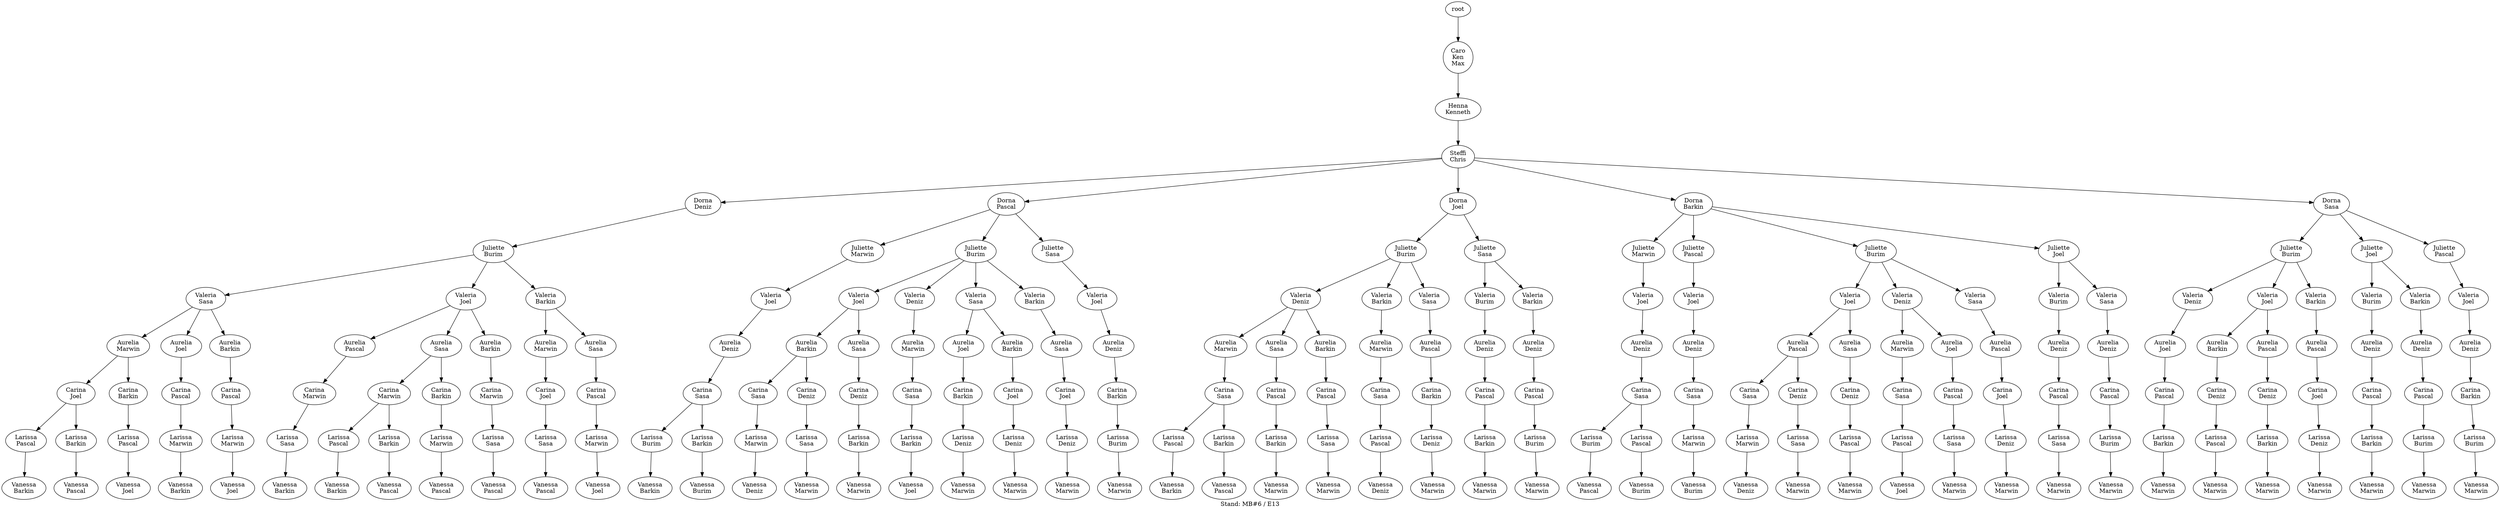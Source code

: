 digraph D { labelloc="b"; label="Stand: MB#6 / E13"; ranksep=0.8;
"root/5,7"[label="Caro\nKen\nMax"]
"root" -> "root/5,7";
"root/5,7/6"[label="Henna\nKenneth"]
"root/5,7" -> "root/5,7/6";
"root/5,7/6/2"[label="Steffi\nChris"]
"root/5,7/6" -> "root/5,7/6/2";
"root/5,7/6/2/3"[label="Dorna\nDeniz"]
"root/5,7/6/2" -> "root/5,7/6/2/3";
"root/5,7/6/2/3/1"[label="Juliette\nBurim"]
"root/5,7/6/2/3" -> "root/5,7/6/2/3/1";
"root/5,7/6/2/3/1/9"[label="Valeria\nSasa"]
"root/5,7/6/2/3/1" -> "root/5,7/6/2/3/1/9";
"root/5,7/6/2/3/1/9/10"[label="Aurelia\nMarwin"]
"root/5,7/6/2/3/1/9" -> "root/5,7/6/2/3/1/9/10";
"root/5,7/6/2/3/1/9/10/4"[label="Carina\nJoel"]
"root/5,7/6/2/3/1/9/10" -> "root/5,7/6/2/3/1/9/10/4";
"root/5,7/6/2/3/1/9/10/4/8"[label="Larissa\nPascal"]
"root/5,7/6/2/3/1/9/10/4" -> "root/5,7/6/2/3/1/9/10/4/8";
"root/5,7/6/2/3/1/9/10/4/8/0"[label="Vanessa\nBarkin"]
"root/5,7/6/2/3/1/9/10/4/8" -> "root/5,7/6/2/3/1/9/10/4/8/0";
"root/5,7/6/2/3/1/9/4"[label="Aurelia\nJoel"]
"root/5,7/6/2/3/1/9" -> "root/5,7/6/2/3/1/9/4";
"root/5,7/6/2/3/1/9/4/8"[label="Carina\nPascal"]
"root/5,7/6/2/3/1/9/4" -> "root/5,7/6/2/3/1/9/4/8";
"root/5,7/6/2/3/1/9/4/8/10"[label="Larissa\nMarwin"]
"root/5,7/6/2/3/1/9/4/8" -> "root/5,7/6/2/3/1/9/4/8/10";
"root/5,7/6/2/3/1/9/4/8/10/0"[label="Vanessa\nBarkin"]
"root/5,7/6/2/3/1/9/4/8/10" -> "root/5,7/6/2/3/1/9/4/8/10/0";
"root/5,7/6/2/3/1/4"[label="Valeria\nJoel"]
"root/5,7/6/2/3/1" -> "root/5,7/6/2/3/1/4";
"root/5,7/6/2/3/1/4/8"[label="Aurelia\nPascal"]
"root/5,7/6/2/3/1/4" -> "root/5,7/6/2/3/1/4/8";
"root/5,7/6/2/3/1/4/8/10"[label="Carina\nMarwin"]
"root/5,7/6/2/3/1/4/8" -> "root/5,7/6/2/3/1/4/8/10";
"root/5,7/6/2/3/1/4/8/10/9"[label="Larissa\nSasa"]
"root/5,7/6/2/3/1/4/8/10" -> "root/5,7/6/2/3/1/4/8/10/9";
"root/5,7/6/2/3/1/4/8/10/9/0"[label="Vanessa\nBarkin"]
"root/5,7/6/2/3/1/4/8/10/9" -> "root/5,7/6/2/3/1/4/8/10/9/0";
"root/5,7/6/2/3/1/4/9"[label="Aurelia\nSasa"]
"root/5,7/6/2/3/1/4" -> "root/5,7/6/2/3/1/4/9";
"root/5,7/6/2/3/1/4/9/10"[label="Carina\nMarwin"]
"root/5,7/6/2/3/1/4/9" -> "root/5,7/6/2/3/1/4/9/10";
"root/5,7/6/2/3/1/4/9/10/8"[label="Larissa\nPascal"]
"root/5,7/6/2/3/1/4/9/10" -> "root/5,7/6/2/3/1/4/9/10/8";
"root/5,7/6/2/3/1/4/9/10/8/0"[label="Vanessa\nBarkin"]
"root/5,7/6/2/3/1/4/9/10/8" -> "root/5,7/6/2/3/1/4/9/10/8/0";
"root/5,7/6/2/8"[label="Dorna\nPascal"]
"root/5,7/6/2" -> "root/5,7/6/2/8";
"root/5,7/6/2/8/10"[label="Juliette\nMarwin"]
"root/5,7/6/2/8" -> "root/5,7/6/2/8/10";
"root/5,7/6/2/8/10/4"[label="Valeria\nJoel"]
"root/5,7/6/2/8/10" -> "root/5,7/6/2/8/10/4";
"root/5,7/6/2/8/10/4/3"[label="Aurelia\nDeniz"]
"root/5,7/6/2/8/10/4" -> "root/5,7/6/2/8/10/4/3";
"root/5,7/6/2/8/10/4/3/9"[label="Carina\nSasa"]
"root/5,7/6/2/8/10/4/3" -> "root/5,7/6/2/8/10/4/3/9";
"root/5,7/6/2/8/10/4/3/9/1"[label="Larissa\nBurim"]
"root/5,7/6/2/8/10/4/3/9" -> "root/5,7/6/2/8/10/4/3/9/1";
"root/5,7/6/2/8/10/4/3/9/1/0"[label="Vanessa\nBarkin"]
"root/5,7/6/2/8/10/4/3/9/1" -> "root/5,7/6/2/8/10/4/3/9/1/0";
"root/5,7/6/2/4"[label="Dorna\nJoel"]
"root/5,7/6/2" -> "root/5,7/6/2/4";
"root/5,7/6/2/4/1"[label="Juliette\nBurim"]
"root/5,7/6/2/4" -> "root/5,7/6/2/4/1";
"root/5,7/6/2/4/1/3"[label="Valeria\nDeniz"]
"root/5,7/6/2/4/1" -> "root/5,7/6/2/4/1/3";
"root/5,7/6/2/4/1/3/10"[label="Aurelia\nMarwin"]
"root/5,7/6/2/4/1/3" -> "root/5,7/6/2/4/1/3/10";
"root/5,7/6/2/4/1/3/10/9"[label="Carina\nSasa"]
"root/5,7/6/2/4/1/3/10" -> "root/5,7/6/2/4/1/3/10/9";
"root/5,7/6/2/4/1/3/10/9/8"[label="Larissa\nPascal"]
"root/5,7/6/2/4/1/3/10/9" -> "root/5,7/6/2/4/1/3/10/9/8";
"root/5,7/6/2/4/1/3/10/9/8/0"[label="Vanessa\nBarkin"]
"root/5,7/6/2/4/1/3/10/9/8" -> "root/5,7/6/2/4/1/3/10/9/8/0";
"root/5,7/6/2/3/1/0"[label="Valeria\nBarkin"]
"root/5,7/6/2/3/1" -> "root/5,7/6/2/3/1/0";
"root/5,7/6/2/3/1/0/10"[label="Aurelia\nMarwin"]
"root/5,7/6/2/3/1/0" -> "root/5,7/6/2/3/1/0/10";
"root/5,7/6/2/3/1/0/10/4"[label="Carina\nJoel"]
"root/5,7/6/2/3/1/0/10" -> "root/5,7/6/2/3/1/0/10/4";
"root/5,7/6/2/3/1/0/10/4/9"[label="Larissa\nSasa"]
"root/5,7/6/2/3/1/0/10/4" -> "root/5,7/6/2/3/1/0/10/4/9";
"root/5,7/6/2/3/1/0/10/4/9/8"[label="Vanessa\nPascal"]
"root/5,7/6/2/3/1/0/10/4/9" -> "root/5,7/6/2/3/1/0/10/4/9/8";
"root/5,7/6/2/3/1/4/9/10/0"[label="Larissa\nBarkin"]
"root/5,7/6/2/3/1/4/9/10" -> "root/5,7/6/2/3/1/4/9/10/0";
"root/5,7/6/2/3/1/4/9/10/0/8"[label="Vanessa\nPascal"]
"root/5,7/6/2/3/1/4/9/10/0" -> "root/5,7/6/2/3/1/4/9/10/0/8";
"root/5,7/6/2/3/1/4/0"[label="Aurelia\nBarkin"]
"root/5,7/6/2/3/1/4" -> "root/5,7/6/2/3/1/4/0";
"root/5,7/6/2/3/1/4/0/10"[label="Carina\nMarwin"]
"root/5,7/6/2/3/1/4/0" -> "root/5,7/6/2/3/1/4/0/10";
"root/5,7/6/2/3/1/4/0/10/9"[label="Larissa\nSasa"]
"root/5,7/6/2/3/1/4/0/10" -> "root/5,7/6/2/3/1/4/0/10/9";
"root/5,7/6/2/3/1/4/0/10/9/8"[label="Vanessa\nPascal"]
"root/5,7/6/2/3/1/4/0/10/9" -> "root/5,7/6/2/3/1/4/0/10/9/8";
"root/5,7/6/2/0"[label="Dorna\nBarkin"]
"root/5,7/6/2" -> "root/5,7/6/2/0";
"root/5,7/6/2/0/10"[label="Juliette\nMarwin"]
"root/5,7/6/2/0" -> "root/5,7/6/2/0/10";
"root/5,7/6/2/0/10/4"[label="Valeria\nJoel"]
"root/5,7/6/2/0/10" -> "root/5,7/6/2/0/10/4";
"root/5,7/6/2/0/10/4/3"[label="Aurelia\nDeniz"]
"root/5,7/6/2/0/10/4" -> "root/5,7/6/2/0/10/4/3";
"root/5,7/6/2/0/10/4/3/9"[label="Carina\nSasa"]
"root/5,7/6/2/0/10/4/3" -> "root/5,7/6/2/0/10/4/3/9";
"root/5,7/6/2/0/10/4/3/9/1"[label="Larissa\nBurim"]
"root/5,7/6/2/0/10/4/3/9" -> "root/5,7/6/2/0/10/4/3/9/1";
"root/5,7/6/2/0/10/4/3/9/1/8"[label="Vanessa\nPascal"]
"root/5,7/6/2/0/10/4/3/9/1" -> "root/5,7/6/2/0/10/4/3/9/1/8";
"root/5,7/6/2/3/1/4/9/0"[label="Carina\nBarkin"]
"root/5,7/6/2/3/1/4/9" -> "root/5,7/6/2/3/1/4/9/0";
"root/5,7/6/2/3/1/4/9/0/10"[label="Larissa\nMarwin"]
"root/5,7/6/2/3/1/4/9/0" -> "root/5,7/6/2/3/1/4/9/0/10";
"root/5,7/6/2/3/1/4/9/0/10/8"[label="Vanessa\nPascal"]
"root/5,7/6/2/3/1/4/9/0/10" -> "root/5,7/6/2/3/1/4/9/0/10/8";
"root/5,7/6/2/4/1/3/10/9/0"[label="Larissa\nBarkin"]
"root/5,7/6/2/4/1/3/10/9" -> "root/5,7/6/2/4/1/3/10/9/0";
"root/5,7/6/2/4/1/3/10/9/0/8"[label="Vanessa\nPascal"]
"root/5,7/6/2/4/1/3/10/9/0" -> "root/5,7/6/2/4/1/3/10/9/0/8";
"root/5,7/6/2/3/1/9/10/4/0"[label="Larissa\nBarkin"]
"root/5,7/6/2/3/1/9/10/4" -> "root/5,7/6/2/3/1/9/10/4/0";
"root/5,7/6/2/3/1/9/10/4/0/8"[label="Vanessa\nPascal"]
"root/5,7/6/2/3/1/9/10/4/0" -> "root/5,7/6/2/3/1/9/10/4/0/8";
"root/5,7/6/2/0/8"[label="Juliette\nPascal"]
"root/5,7/6/2/0" -> "root/5,7/6/2/0/8";
"root/5,7/6/2/0/8/4"[label="Valeria\nJoel"]
"root/5,7/6/2/0/8" -> "root/5,7/6/2/0/8/4";
"root/5,7/6/2/0/8/4/3"[label="Aurelia\nDeniz"]
"root/5,7/6/2/0/8/4" -> "root/5,7/6/2/0/8/4/3";
"root/5,7/6/2/0/8/4/3/9"[label="Carina\nSasa"]
"root/5,7/6/2/0/8/4/3" -> "root/5,7/6/2/0/8/4/3/9";
"root/5,7/6/2/0/8/4/3/9/10"[label="Larissa\nMarwin"]
"root/5,7/6/2/0/8/4/3/9" -> "root/5,7/6/2/0/8/4/3/9/10";
"root/5,7/6/2/0/8/4/3/9/10/1"[label="Vanessa\nBurim"]
"root/5,7/6/2/0/8/4/3/9/10" -> "root/5,7/6/2/0/8/4/3/9/10/1";
"root/5,7/6/2/0/10/4/3/9/8"[label="Larissa\nPascal"]
"root/5,7/6/2/0/10/4/3/9" -> "root/5,7/6/2/0/10/4/3/9/8";
"root/5,7/6/2/0/10/4/3/9/8/1"[label="Vanessa\nBurim"]
"root/5,7/6/2/0/10/4/3/9/8" -> "root/5,7/6/2/0/10/4/3/9/8/1";
"root/5,7/6/2/8/10/4/3/9/0"[label="Larissa\nBarkin"]
"root/5,7/6/2/8/10/4/3/9" -> "root/5,7/6/2/8/10/4/3/9/0";
"root/5,7/6/2/8/10/4/3/9/0/1"[label="Vanessa\nBurim"]
"root/5,7/6/2/8/10/4/3/9/0" -> "root/5,7/6/2/8/10/4/3/9/0/1";
"root/5,7/6/2/8/1"[label="Juliette\nBurim"]
"root/5,7/6/2/8" -> "root/5,7/6/2/8/1";
"root/5,7/6/2/8/1/4"[label="Valeria\nJoel"]
"root/5,7/6/2/8/1" -> "root/5,7/6/2/8/1/4";
"root/5,7/6/2/8/1/4/0"[label="Aurelia\nBarkin"]
"root/5,7/6/2/8/1/4" -> "root/5,7/6/2/8/1/4/0";
"root/5,7/6/2/8/1/4/0/9"[label="Carina\nSasa"]
"root/5,7/6/2/8/1/4/0" -> "root/5,7/6/2/8/1/4/0/9";
"root/5,7/6/2/8/1/4/0/9/10"[label="Larissa\nMarwin"]
"root/5,7/6/2/8/1/4/0/9" -> "root/5,7/6/2/8/1/4/0/9/10";
"root/5,7/6/2/8/1/4/0/9/10/3"[label="Vanessa\nDeniz"]
"root/5,7/6/2/8/1/4/0/9/10" -> "root/5,7/6/2/8/1/4/0/9/10/3";
"root/5,7/6/2/0/1"[label="Juliette\nBurim"]
"root/5,7/6/2/0" -> "root/5,7/6/2/0/1";
"root/5,7/6/2/0/1/4"[label="Valeria\nJoel"]
"root/5,7/6/2/0/1" -> "root/5,7/6/2/0/1/4";
"root/5,7/6/2/0/1/4/8"[label="Aurelia\nPascal"]
"root/5,7/6/2/0/1/4" -> "root/5,7/6/2/0/1/4/8";
"root/5,7/6/2/0/1/4/8/9"[label="Carina\nSasa"]
"root/5,7/6/2/0/1/4/8" -> "root/5,7/6/2/0/1/4/8/9";
"root/5,7/6/2/0/1/4/8/9/10"[label="Larissa\nMarwin"]
"root/5,7/6/2/0/1/4/8/9" -> "root/5,7/6/2/0/1/4/8/9/10";
"root/5,7/6/2/0/1/4/8/9/10/3"[label="Vanessa\nDeniz"]
"root/5,7/6/2/0/1/4/8/9/10" -> "root/5,7/6/2/0/1/4/8/9/10/3";
"root/5,7/6/2/4/1/0"[label="Valeria\nBarkin"]
"root/5,7/6/2/4/1" -> "root/5,7/6/2/4/1/0";
"root/5,7/6/2/4/1/0/10"[label="Aurelia\nMarwin"]
"root/5,7/6/2/4/1/0" -> "root/5,7/6/2/4/1/0/10";
"root/5,7/6/2/4/1/0/10/9"[label="Carina\nSasa"]
"root/5,7/6/2/4/1/0/10" -> "root/5,7/6/2/4/1/0/10/9";
"root/5,7/6/2/4/1/0/10/9/8"[label="Larissa\nPascal"]
"root/5,7/6/2/4/1/0/10/9" -> "root/5,7/6/2/4/1/0/10/9/8";
"root/5,7/6/2/4/1/0/10/9/8/3"[label="Vanessa\nDeniz"]
"root/5,7/6/2/4/1/0/10/9/8" -> "root/5,7/6/2/4/1/0/10/9/8/3";
"root/5,7/6/2/3/1/0/9"[label="Aurelia\nSasa"]
"root/5,7/6/2/3/1/0" -> "root/5,7/6/2/3/1/0/9";
"root/5,7/6/2/3/1/0/9/8"[label="Carina\nPascal"]
"root/5,7/6/2/3/1/0/9" -> "root/5,7/6/2/3/1/0/9/8";
"root/5,7/6/2/3/1/0/9/8/10"[label="Larissa\nMarwin"]
"root/5,7/6/2/3/1/0/9/8" -> "root/5,7/6/2/3/1/0/9/8/10";
"root/5,7/6/2/3/1/0/9/8/10/4"[label="Vanessa\nJoel"]
"root/5,7/6/2/3/1/0/9/8/10" -> "root/5,7/6/2/3/1/0/9/8/10/4";
"root/5,7/6/2/0/1/3"[label="Valeria\nDeniz"]
"root/5,7/6/2/0/1" -> "root/5,7/6/2/0/1/3";
"root/5,7/6/2/0/1/3/10"[label="Aurelia\nMarwin"]
"root/5,7/6/2/0/1/3" -> "root/5,7/6/2/0/1/3/10";
"root/5,7/6/2/0/1/3/10/9"[label="Carina\nSasa"]
"root/5,7/6/2/0/1/3/10" -> "root/5,7/6/2/0/1/3/10/9";
"root/5,7/6/2/0/1/3/10/9/8"[label="Larissa\nPascal"]
"root/5,7/6/2/0/1/3/10/9" -> "root/5,7/6/2/0/1/3/10/9/8";
"root/5,7/6/2/0/1/3/10/9/8/4"[label="Vanessa\nJoel"]
"root/5,7/6/2/0/1/3/10/9/8" -> "root/5,7/6/2/0/1/3/10/9/8/4";
"root/5,7/6/2/8/1/3"[label="Valeria\nDeniz"]
"root/5,7/6/2/8/1" -> "root/5,7/6/2/8/1/3";
"root/5,7/6/2/8/1/3/10"[label="Aurelia\nMarwin"]
"root/5,7/6/2/8/1/3" -> "root/5,7/6/2/8/1/3/10";
"root/5,7/6/2/8/1/3/10/9"[label="Carina\nSasa"]
"root/5,7/6/2/8/1/3/10" -> "root/5,7/6/2/8/1/3/10/9";
"root/5,7/6/2/8/1/3/10/9/0"[label="Larissa\nBarkin"]
"root/5,7/6/2/8/1/3/10/9" -> "root/5,7/6/2/8/1/3/10/9/0";
"root/5,7/6/2/8/1/3/10/9/0/4"[label="Vanessa\nJoel"]
"root/5,7/6/2/8/1/3/10/9/0" -> "root/5,7/6/2/8/1/3/10/9/0/4";
"root/5,7/6/2/3/1/9/10/0"[label="Carina\nBarkin"]
"root/5,7/6/2/3/1/9/10" -> "root/5,7/6/2/3/1/9/10/0";
"root/5,7/6/2/3/1/9/10/0/8"[label="Larissa\nPascal"]
"root/5,7/6/2/3/1/9/10/0" -> "root/5,7/6/2/3/1/9/10/0/8";
"root/5,7/6/2/3/1/9/10/0/8/4"[label="Vanessa\nJoel"]
"root/5,7/6/2/3/1/9/10/0/8" -> "root/5,7/6/2/3/1/9/10/0/8/4";
"root/5,7/6/2/3/1/9/0"[label="Aurelia\nBarkin"]
"root/5,7/6/2/3/1/9" -> "root/5,7/6/2/3/1/9/0";
"root/5,7/6/2/3/1/9/0/8"[label="Carina\nPascal"]
"root/5,7/6/2/3/1/9/0" -> "root/5,7/6/2/3/1/9/0/8";
"root/5,7/6/2/3/1/9/0/8/10"[label="Larissa\nMarwin"]
"root/5,7/6/2/3/1/9/0/8" -> "root/5,7/6/2/3/1/9/0/8/10";
"root/5,7/6/2/3/1/9/0/8/10/4"[label="Vanessa\nJoel"]
"root/5,7/6/2/3/1/9/0/8/10" -> "root/5,7/6/2/3/1/9/0/8/10/4";
"root/5,7/6/2/4/1/3/9"[label="Aurelia\nSasa"]
"root/5,7/6/2/4/1/3" -> "root/5,7/6/2/4/1/3/9";
"root/5,7/6/2/4/1/3/9/8"[label="Carina\nPascal"]
"root/5,7/6/2/4/1/3/9" -> "root/5,7/6/2/4/1/3/9/8";
"root/5,7/6/2/4/1/3/9/8/0"[label="Larissa\nBarkin"]
"root/5,7/6/2/4/1/3/9/8" -> "root/5,7/6/2/4/1/3/9/8/0";
"root/5,7/6/2/4/1/3/9/8/0/10"[label="Vanessa\nMarwin"]
"root/5,7/6/2/4/1/3/9/8/0" -> "root/5,7/6/2/4/1/3/9/8/0/10";
"root/5,7/6/2/9"[label="Dorna\nSasa"]
"root/5,7/6/2" -> "root/5,7/6/2/9";
"root/5,7/6/2/9/1"[label="Juliette\nBurim"]
"root/5,7/6/2/9" -> "root/5,7/6/2/9/1";
"root/5,7/6/2/9/1/3"[label="Valeria\nDeniz"]
"root/5,7/6/2/9/1" -> "root/5,7/6/2/9/1/3";
"root/5,7/6/2/9/1/3/4"[label="Aurelia\nJoel"]
"root/5,7/6/2/9/1/3" -> "root/5,7/6/2/9/1/3/4";
"root/5,7/6/2/9/1/3/4/8"[label="Carina\nPascal"]
"root/5,7/6/2/9/1/3/4" -> "root/5,7/6/2/9/1/3/4/8";
"root/5,7/6/2/9/1/3/4/8/0"[label="Larissa\nBarkin"]
"root/5,7/6/2/9/1/3/4/8" -> "root/5,7/6/2/9/1/3/4/8/0";
"root/5,7/6/2/9/1/3/4/8/0/10"[label="Vanessa\nMarwin"]
"root/5,7/6/2/9/1/3/4/8/0" -> "root/5,7/6/2/9/1/3/4/8/0/10";
"root/5,7/6/2/0/1/3/4"[label="Aurelia\nJoel"]
"root/5,7/6/2/0/1/3" -> "root/5,7/6/2/0/1/3/4";
"root/5,7/6/2/0/1/3/4/8"[label="Carina\nPascal"]
"root/5,7/6/2/0/1/3/4" -> "root/5,7/6/2/0/1/3/4/8";
"root/5,7/6/2/0/1/3/4/8/9"[label="Larissa\nSasa"]
"root/5,7/6/2/0/1/3/4/8" -> "root/5,7/6/2/0/1/3/4/8/9";
"root/5,7/6/2/0/1/3/4/8/9/10"[label="Vanessa\nMarwin"]
"root/5,7/6/2/0/1/3/4/8/9" -> "root/5,7/6/2/0/1/3/4/8/9/10";
"root/5,7/6/2/4/1/3/0"[label="Aurelia\nBarkin"]
"root/5,7/6/2/4/1/3" -> "root/5,7/6/2/4/1/3/0";
"root/5,7/6/2/4/1/3/0/8"[label="Carina\nPascal"]
"root/5,7/6/2/4/1/3/0" -> "root/5,7/6/2/4/1/3/0/8";
"root/5,7/6/2/4/1/3/0/8/9"[label="Larissa\nSasa"]
"root/5,7/6/2/4/1/3/0/8" -> "root/5,7/6/2/4/1/3/0/8/9";
"root/5,7/6/2/4/1/3/0/8/9/10"[label="Vanessa\nMarwin"]
"root/5,7/6/2/4/1/3/0/8/9" -> "root/5,7/6/2/4/1/3/0/8/9/10";
"root/5,7/6/2/4/9"[label="Juliette\nSasa"]
"root/5,7/6/2/4" -> "root/5,7/6/2/4/9";
"root/5,7/6/2/4/9/1"[label="Valeria\nBurim"]
"root/5,7/6/2/4/9" -> "root/5,7/6/2/4/9/1";
"root/5,7/6/2/4/9/1/3"[label="Aurelia\nDeniz"]
"root/5,7/6/2/4/9/1" -> "root/5,7/6/2/4/9/1/3";
"root/5,7/6/2/4/9/1/3/8"[label="Carina\nPascal"]
"root/5,7/6/2/4/9/1/3" -> "root/5,7/6/2/4/9/1/3/8";
"root/5,7/6/2/4/9/1/3/8/0"[label="Larissa\nBarkin"]
"root/5,7/6/2/4/9/1/3/8" -> "root/5,7/6/2/4/9/1/3/8/0";
"root/5,7/6/2/4/9/1/3/8/0/10"[label="Vanessa\nMarwin"]
"root/5,7/6/2/4/9/1/3/8/0" -> "root/5,7/6/2/4/9/1/3/8/0/10";
"root/5,7/6/2/9/4"[label="Juliette\nJoel"]
"root/5,7/6/2/9" -> "root/5,7/6/2/9/4";
"root/5,7/6/2/9/4/1"[label="Valeria\nBurim"]
"root/5,7/6/2/9/4" -> "root/5,7/6/2/9/4/1";
"root/5,7/6/2/9/4/1/3"[label="Aurelia\nDeniz"]
"root/5,7/6/2/9/4/1" -> "root/5,7/6/2/9/4/1/3";
"root/5,7/6/2/9/4/1/3/8"[label="Carina\nPascal"]
"root/5,7/6/2/9/4/1/3" -> "root/5,7/6/2/9/4/1/3/8";
"root/5,7/6/2/9/4/1/3/8/0"[label="Larissa\nBarkin"]
"root/5,7/6/2/9/4/1/3/8" -> "root/5,7/6/2/9/4/1/3/8/0";
"root/5,7/6/2/9/4/1/3/8/0/10"[label="Vanessa\nMarwin"]
"root/5,7/6/2/9/4/1/3/8/0" -> "root/5,7/6/2/9/4/1/3/8/0/10";
"root/5,7/6/2/0/4"[label="Juliette\nJoel"]
"root/5,7/6/2/0" -> "root/5,7/6/2/0/4";
"root/5,7/6/2/0/4/1"[label="Valeria\nBurim"]
"root/5,7/6/2/0/4" -> "root/5,7/6/2/0/4/1";
"root/5,7/6/2/0/4/1/3"[label="Aurelia\nDeniz"]
"root/5,7/6/2/0/4/1" -> "root/5,7/6/2/0/4/1/3";
"root/5,7/6/2/0/4/1/3/8"[label="Carina\nPascal"]
"root/5,7/6/2/0/4/1/3" -> "root/5,7/6/2/0/4/1/3/8";
"root/5,7/6/2/0/4/1/3/8/9"[label="Larissa\nSasa"]
"root/5,7/6/2/0/4/1/3/8" -> "root/5,7/6/2/0/4/1/3/8/9";
"root/5,7/6/2/0/4/1/3/8/9/10"[label="Vanessa\nMarwin"]
"root/5,7/6/2/0/4/1/3/8/9" -> "root/5,7/6/2/0/4/1/3/8/9/10";
"root/5,7/6/2/4/1/9"[label="Valeria\nSasa"]
"root/5,7/6/2/4/1" -> "root/5,7/6/2/4/1/9";
"root/5,7/6/2/4/1/9/8"[label="Aurelia\nPascal"]
"root/5,7/6/2/4/1/9" -> "root/5,7/6/2/4/1/9/8";
"root/5,7/6/2/4/1/9/8/0"[label="Carina\nBarkin"]
"root/5,7/6/2/4/1/9/8" -> "root/5,7/6/2/4/1/9/8/0";
"root/5,7/6/2/4/1/9/8/0/3"[label="Larissa\nDeniz"]
"root/5,7/6/2/4/1/9/8/0" -> "root/5,7/6/2/4/1/9/8/0/3";
"root/5,7/6/2/4/1/9/8/0/3/10"[label="Vanessa\nMarwin"]
"root/5,7/6/2/4/1/9/8/0/3" -> "root/5,7/6/2/4/1/9/8/0/3/10";
"root/5,7/6/2/8/1/9"[label="Valeria\nSasa"]
"root/5,7/6/2/8/1" -> "root/5,7/6/2/8/1/9";
"root/5,7/6/2/8/1/9/4"[label="Aurelia\nJoel"]
"root/5,7/6/2/8/1/9" -> "root/5,7/6/2/8/1/9/4";
"root/5,7/6/2/8/1/9/4/0"[label="Carina\nBarkin"]
"root/5,7/6/2/8/1/9/4" -> "root/5,7/6/2/8/1/9/4/0";
"root/5,7/6/2/8/1/9/4/0/3"[label="Larissa\nDeniz"]
"root/5,7/6/2/8/1/9/4/0" -> "root/5,7/6/2/8/1/9/4/0/3";
"root/5,7/6/2/8/1/9/4/0/3/10"[label="Vanessa\nMarwin"]
"root/5,7/6/2/8/1/9/4/0/3" -> "root/5,7/6/2/8/1/9/4/0/3/10";
"root/5,7/6/2/8/1/9/0"[label="Aurelia\nBarkin"]
"root/5,7/6/2/8/1/9" -> "root/5,7/6/2/8/1/9/0";
"root/5,7/6/2/8/1/9/0/4"[label="Carina\nJoel"]
"root/5,7/6/2/8/1/9/0" -> "root/5,7/6/2/8/1/9/0/4";
"root/5,7/6/2/8/1/9/0/4/3"[label="Larissa\nDeniz"]
"root/5,7/6/2/8/1/9/0/4" -> "root/5,7/6/2/8/1/9/0/4/3";
"root/5,7/6/2/8/1/9/0/4/3/10"[label="Vanessa\nMarwin"]
"root/5,7/6/2/8/1/9/0/4/3" -> "root/5,7/6/2/8/1/9/0/4/3/10";
"root/5,7/6/2/0/1/9"[label="Valeria\nSasa"]
"root/5,7/6/2/0/1" -> "root/5,7/6/2/0/1/9";
"root/5,7/6/2/0/1/9/8"[label="Aurelia\nPascal"]
"root/5,7/6/2/0/1/9" -> "root/5,7/6/2/0/1/9/8";
"root/5,7/6/2/0/1/9/8/4"[label="Carina\nJoel"]
"root/5,7/6/2/0/1/9/8" -> "root/5,7/6/2/0/1/9/8/4";
"root/5,7/6/2/0/1/9/8/4/3"[label="Larissa\nDeniz"]
"root/5,7/6/2/0/1/9/8/4" -> "root/5,7/6/2/0/1/9/8/4/3";
"root/5,7/6/2/0/1/9/8/4/3/10"[label="Vanessa\nMarwin"]
"root/5,7/6/2/0/1/9/8/4/3" -> "root/5,7/6/2/0/1/9/8/4/3/10";
"root/5,7/6/2/0/4/9"[label="Valeria\nSasa"]
"root/5,7/6/2/0/4" -> "root/5,7/6/2/0/4/9";
"root/5,7/6/2/0/4/9/3"[label="Aurelia\nDeniz"]
"root/5,7/6/2/0/4/9" -> "root/5,7/6/2/0/4/9/3";
"root/5,7/6/2/0/4/9/3/8"[label="Carina\nPascal"]
"root/5,7/6/2/0/4/9/3" -> "root/5,7/6/2/0/4/9/3/8";
"root/5,7/6/2/0/4/9/3/8/1"[label="Larissa\nBurim"]
"root/5,7/6/2/0/4/9/3/8" -> "root/5,7/6/2/0/4/9/3/8/1";
"root/5,7/6/2/0/4/9/3/8/1/10"[label="Vanessa\nMarwin"]
"root/5,7/6/2/0/4/9/3/8/1" -> "root/5,7/6/2/0/4/9/3/8/1/10";
"root/5,7/6/2/0/1/4/9"[label="Aurelia\nSasa"]
"root/5,7/6/2/0/1/4" -> "root/5,7/6/2/0/1/4/9";
"root/5,7/6/2/0/1/4/9/3"[label="Carina\nDeniz"]
"root/5,7/6/2/0/1/4/9" -> "root/5,7/6/2/0/1/4/9/3";
"root/5,7/6/2/0/1/4/9/3/8"[label="Larissa\nPascal"]
"root/5,7/6/2/0/1/4/9/3" -> "root/5,7/6/2/0/1/4/9/3/8";
"root/5,7/6/2/0/1/4/9/3/8/10"[label="Vanessa\nMarwin"]
"root/5,7/6/2/0/1/4/9/3/8" -> "root/5,7/6/2/0/1/4/9/3/8/10";
"root/5,7/6/2/9/1/4"[label="Valeria\nJoel"]
"root/5,7/6/2/9/1" -> "root/5,7/6/2/9/1/4";
"root/5,7/6/2/9/1/4/0"[label="Aurelia\nBarkin"]
"root/5,7/6/2/9/1/4" -> "root/5,7/6/2/9/1/4/0";
"root/5,7/6/2/9/1/4/0/3"[label="Carina\nDeniz"]
"root/5,7/6/2/9/1/4/0" -> "root/5,7/6/2/9/1/4/0/3";
"root/5,7/6/2/9/1/4/0/3/8"[label="Larissa\nPascal"]
"root/5,7/6/2/9/1/4/0/3" -> "root/5,7/6/2/9/1/4/0/3/8";
"root/5,7/6/2/9/1/4/0/3/8/10"[label="Vanessa\nMarwin"]
"root/5,7/6/2/9/1/4/0/3/8" -> "root/5,7/6/2/9/1/4/0/3/8/10";
"root/5,7/6/2/9/8"[label="Juliette\nPascal"]
"root/5,7/6/2/9" -> "root/5,7/6/2/9/8";
"root/5,7/6/2/9/8/4"[label="Valeria\nJoel"]
"root/5,7/6/2/9/8" -> "root/5,7/6/2/9/8/4";
"root/5,7/6/2/9/8/4/3"[label="Aurelia\nDeniz"]
"root/5,7/6/2/9/8/4" -> "root/5,7/6/2/9/8/4/3";
"root/5,7/6/2/9/8/4/3/0"[label="Carina\nBarkin"]
"root/5,7/6/2/9/8/4/3" -> "root/5,7/6/2/9/8/4/3/0";
"root/5,7/6/2/9/8/4/3/0/1"[label="Larissa\nBurim"]
"root/5,7/6/2/9/8/4/3/0" -> "root/5,7/6/2/9/8/4/3/0/1";
"root/5,7/6/2/9/8/4/3/0/1/10"[label="Vanessa\nMarwin"]
"root/5,7/6/2/9/8/4/3/0/1" -> "root/5,7/6/2/9/8/4/3/0/1/10";
"root/5,7/6/2/8/9"[label="Juliette\nSasa"]
"root/5,7/6/2/8" -> "root/5,7/6/2/8/9";
"root/5,7/6/2/8/9/4"[label="Valeria\nJoel"]
"root/5,7/6/2/8/9" -> "root/5,7/6/2/8/9/4";
"root/5,7/6/2/8/9/4/3"[label="Aurelia\nDeniz"]
"root/5,7/6/2/8/9/4" -> "root/5,7/6/2/8/9/4/3";
"root/5,7/6/2/8/9/4/3/0"[label="Carina\nBarkin"]
"root/5,7/6/2/8/9/4/3" -> "root/5,7/6/2/8/9/4/3/0";
"root/5,7/6/2/8/9/4/3/0/1"[label="Larissa\nBurim"]
"root/5,7/6/2/8/9/4/3/0" -> "root/5,7/6/2/8/9/4/3/0/1";
"root/5,7/6/2/8/9/4/3/0/1/10"[label="Vanessa\nMarwin"]
"root/5,7/6/2/8/9/4/3/0/1" -> "root/5,7/6/2/8/9/4/3/0/1/10";
"root/5,7/6/2/9/1/4/8"[label="Aurelia\nPascal"]
"root/5,7/6/2/9/1/4" -> "root/5,7/6/2/9/1/4/8";
"root/5,7/6/2/9/1/4/8/3"[label="Carina\nDeniz"]
"root/5,7/6/2/9/1/4/8" -> "root/5,7/6/2/9/1/4/8/3";
"root/5,7/6/2/9/1/4/8/3/0"[label="Larissa\nBarkin"]
"root/5,7/6/2/9/1/4/8/3" -> "root/5,7/6/2/9/1/4/8/3/0";
"root/5,7/6/2/9/1/4/8/3/0/10"[label="Vanessa\nMarwin"]
"root/5,7/6/2/9/1/4/8/3/0" -> "root/5,7/6/2/9/1/4/8/3/0/10";
"root/5,7/6/2/8/1/4/9"[label="Aurelia\nSasa"]
"root/5,7/6/2/8/1/4" -> "root/5,7/6/2/8/1/4/9";
"root/5,7/6/2/8/1/4/9/3"[label="Carina\nDeniz"]
"root/5,7/6/2/8/1/4/9" -> "root/5,7/6/2/8/1/4/9/3";
"root/5,7/6/2/8/1/4/9/3/0"[label="Larissa\nBarkin"]
"root/5,7/6/2/8/1/4/9/3" -> "root/5,7/6/2/8/1/4/9/3/0";
"root/5,7/6/2/8/1/4/9/3/0/10"[label="Vanessa\nMarwin"]
"root/5,7/6/2/8/1/4/9/3/0" -> "root/5,7/6/2/8/1/4/9/3/0/10";
"root/5,7/6/2/0/1/4/8/3"[label="Carina\nDeniz"]
"root/5,7/6/2/0/1/4/8" -> "root/5,7/6/2/0/1/4/8/3";
"root/5,7/6/2/0/1/4/8/3/9"[label="Larissa\nSasa"]
"root/5,7/6/2/0/1/4/8/3" -> "root/5,7/6/2/0/1/4/8/3/9";
"root/5,7/6/2/0/1/4/8/3/9/10"[label="Vanessa\nMarwin"]
"root/5,7/6/2/0/1/4/8/3/9" -> "root/5,7/6/2/0/1/4/8/3/9/10";
"root/5,7/6/2/8/1/4/0/3"[label="Carina\nDeniz"]
"root/5,7/6/2/8/1/4/0" -> "root/5,7/6/2/8/1/4/0/3";
"root/5,7/6/2/8/1/4/0/3/9"[label="Larissa\nSasa"]
"root/5,7/6/2/8/1/4/0/3" -> "root/5,7/6/2/8/1/4/0/3/9";
"root/5,7/6/2/8/1/4/0/3/9/10"[label="Vanessa\nMarwin"]
"root/5,7/6/2/8/1/4/0/3/9" -> "root/5,7/6/2/8/1/4/0/3/9/10";
"root/5,7/6/2/4/9/0"[label="Valeria\nBarkin"]
"root/5,7/6/2/4/9" -> "root/5,7/6/2/4/9/0";
"root/5,7/6/2/4/9/0/3"[label="Aurelia\nDeniz"]
"root/5,7/6/2/4/9/0" -> "root/5,7/6/2/4/9/0/3";
"root/5,7/6/2/4/9/0/3/8"[label="Carina\nPascal"]
"root/5,7/6/2/4/9/0/3" -> "root/5,7/6/2/4/9/0/3/8";
"root/5,7/6/2/4/9/0/3/8/1"[label="Larissa\nBurim"]
"root/5,7/6/2/4/9/0/3/8" -> "root/5,7/6/2/4/9/0/3/8/1";
"root/5,7/6/2/4/9/0/3/8/1/10"[label="Vanessa\nMarwin"]
"root/5,7/6/2/4/9/0/3/8/1" -> "root/5,7/6/2/4/9/0/3/8/1/10";
"root/5,7/6/2/9/4/0"[label="Valeria\nBarkin"]
"root/5,7/6/2/9/4" -> "root/5,7/6/2/9/4/0";
"root/5,7/6/2/9/4/0/3"[label="Aurelia\nDeniz"]
"root/5,7/6/2/9/4/0" -> "root/5,7/6/2/9/4/0/3";
"root/5,7/6/2/9/4/0/3/8"[label="Carina\nPascal"]
"root/5,7/6/2/9/4/0/3" -> "root/5,7/6/2/9/4/0/3/8";
"root/5,7/6/2/9/4/0/3/8/1"[label="Larissa\nBurim"]
"root/5,7/6/2/9/4/0/3/8" -> "root/5,7/6/2/9/4/0/3/8/1";
"root/5,7/6/2/9/4/0/3/8/1/10"[label="Vanessa\nMarwin"]
"root/5,7/6/2/9/4/0/3/8/1" -> "root/5,7/6/2/9/4/0/3/8/1/10";
"root/5,7/6/2/9/1/0"[label="Valeria\nBarkin"]
"root/5,7/6/2/9/1" -> "root/5,7/6/2/9/1/0";
"root/5,7/6/2/9/1/0/8"[label="Aurelia\nPascal"]
"root/5,7/6/2/9/1/0" -> "root/5,7/6/2/9/1/0/8";
"root/5,7/6/2/9/1/0/8/4"[label="Carina\nJoel"]
"root/5,7/6/2/9/1/0/8" -> "root/5,7/6/2/9/1/0/8/4";
"root/5,7/6/2/9/1/0/8/4/3"[label="Larissa\nDeniz"]
"root/5,7/6/2/9/1/0/8/4" -> "root/5,7/6/2/9/1/0/8/4/3";
"root/5,7/6/2/9/1/0/8/4/3/10"[label="Vanessa\nMarwin"]
"root/5,7/6/2/9/1/0/8/4/3" -> "root/5,7/6/2/9/1/0/8/4/3/10";
"root/5,7/6/2/8/1/0"[label="Valeria\nBarkin"]
"root/5,7/6/2/8/1" -> "root/5,7/6/2/8/1/0";
"root/5,7/6/2/8/1/0/9"[label="Aurelia\nSasa"]
"root/5,7/6/2/8/1/0" -> "root/5,7/6/2/8/1/0/9";
"root/5,7/6/2/8/1/0/9/4"[label="Carina\nJoel"]
"root/5,7/6/2/8/1/0/9" -> "root/5,7/6/2/8/1/0/9/4";
"root/5,7/6/2/8/1/0/9/4/3"[label="Larissa\nDeniz"]
"root/5,7/6/2/8/1/0/9/4" -> "root/5,7/6/2/8/1/0/9/4/3";
"root/5,7/6/2/8/1/0/9/4/3/10"[label="Vanessa\nMarwin"]
"root/5,7/6/2/8/1/0/9/4/3" -> "root/5,7/6/2/8/1/0/9/4/3/10";
}
